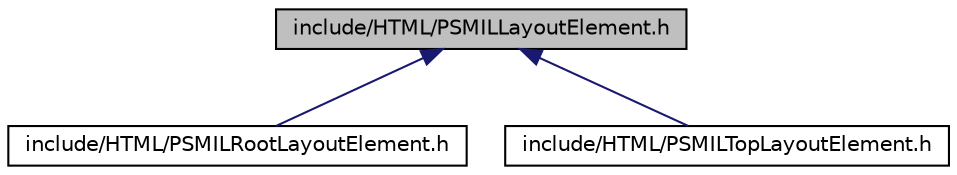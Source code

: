 digraph G
{
  edge [fontname="Helvetica",fontsize="10",labelfontname="Helvetica",labelfontsize="10"];
  node [fontname="Helvetica",fontsize="10",shape=record];
  Node1 [label="include/HTML/PSMILLayoutElement.h",height=0.2,width=0.4,color="black", fillcolor="grey75", style="filled" fontcolor="black"];
  Node1 -> Node2 [dir="back",color="midnightblue",fontsize="10",style="solid",fontname="Helvetica"];
  Node2 [label="include/HTML/PSMILRootLayoutElement.h",height=0.2,width=0.4,color="black", fillcolor="white", style="filled",URL="$_p_s_m_i_l_root_layout_element_8h.html"];
  Node1 -> Node3 [dir="back",color="midnightblue",fontsize="10",style="solid",fontname="Helvetica"];
  Node3 [label="include/HTML/PSMILTopLayoutElement.h",height=0.2,width=0.4,color="black", fillcolor="white", style="filled",URL="$_p_s_m_i_l_top_layout_element_8h.html"];
}
